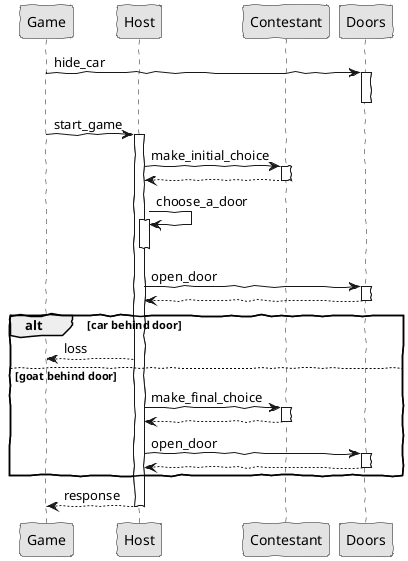 @startuml
skinparam handwritten true
skinparam monochrome true

participant Game
participant Host
participant Contestant
participant Doors

Game -> Doors: hide_car
activate Doors
deactivate Doors

Game -> Host: start_game
activate Host

Host -> Contestant: make_initial_choice
activate Contestant
Contestant --> Host
deactivate Contestant

Host -> Host: choose_a_door
activate Host
deactivate Host

Host -> Doors: open_door
activate Doors
Doors --> Host
deactivate Doors

alt car behind door
    Host --> Game: loss

else goat behind door

    Host -> Contestant: make_final_choice
    activate Contestant
    Contestant --> Host
    deactivate Contestant

    Host -> Doors: open_door
    activate Doors
    Doors --> Host
    deactivate Doors

end
Host --> Game: response

deactivate Host
@enduml